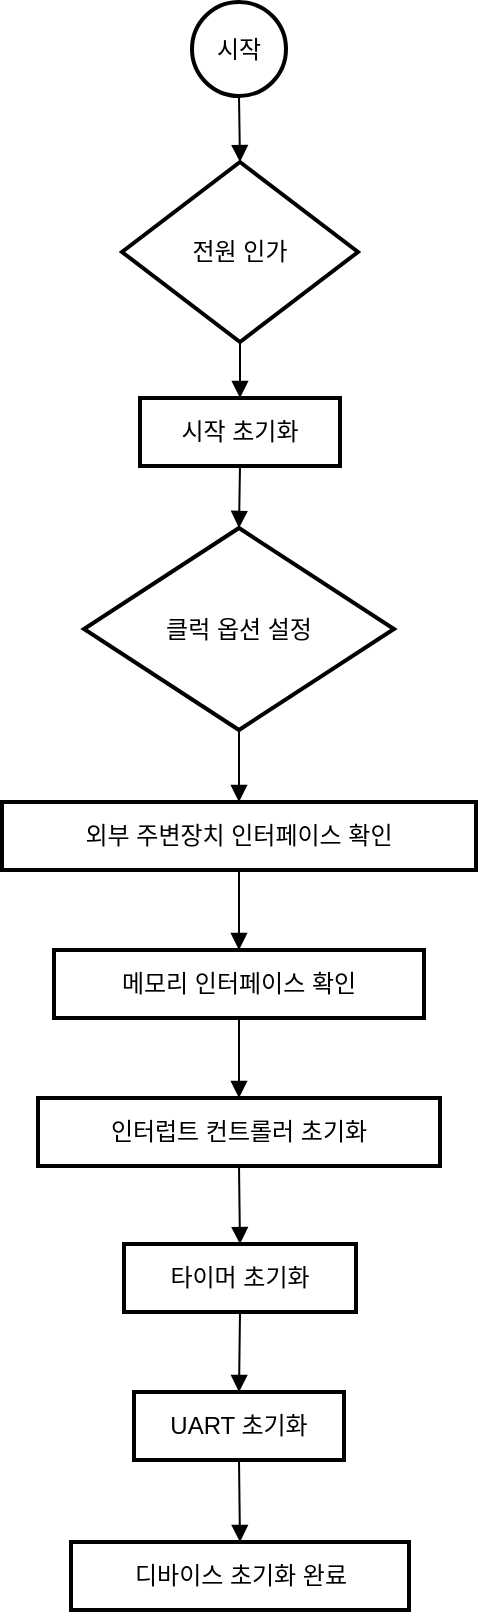 <mxfile version="24.6.4" type="github" pages="2">
  <diagram name="페이지-1" id="Bc_MBV7rvPYX8EA2BMt5">
    <mxGraphModel dx="2213" dy="1954" grid="1" gridSize="10" guides="1" tooltips="1" connect="1" arrows="1" fold="1" page="1" pageScale="1" pageWidth="827" pageHeight="1169" math="0" shadow="0">
      <root>
        <mxCell id="0" />
        <mxCell id="1" parent="0" />
        <mxCell id="2" value="시작" style="ellipse;aspect=fixed;strokeWidth=2;whiteSpace=wrap;" parent="1" vertex="1">
          <mxGeometry x="-545" y="-1120" width="47" height="47" as="geometry" />
        </mxCell>
        <mxCell id="3" value="전원 인가" style="rhombus;strokeWidth=2;whiteSpace=wrap;" parent="1" vertex="1">
          <mxGeometry x="-580" y="-1040" width="118" height="90" as="geometry" />
        </mxCell>
        <mxCell id="4" value="시작 초기화" style="whiteSpace=wrap;strokeWidth=2;" parent="1" vertex="1">
          <mxGeometry x="-571" y="-922" width="100" height="34" as="geometry" />
        </mxCell>
        <mxCell id="5" value="클럭 옵션 설정" style="rhombus;strokeWidth=2;whiteSpace=wrap;" parent="1" vertex="1">
          <mxGeometry x="-599" y="-857" width="155" height="101" as="geometry" />
        </mxCell>
        <mxCell id="6" value="외부 주변장치 인터페이스 확인" style="whiteSpace=wrap;strokeWidth=2;" parent="1" vertex="1">
          <mxGeometry x="-640" y="-720" width="237" height="34" as="geometry" />
        </mxCell>
        <mxCell id="7" value="메모리 인터페이스 확인" style="whiteSpace=wrap;strokeWidth=2;" parent="1" vertex="1">
          <mxGeometry x="-614" y="-646" width="185" height="34" as="geometry" />
        </mxCell>
        <mxCell id="8" value="인터럽트 컨트롤러 초기화" style="whiteSpace=wrap;strokeWidth=2;" parent="1" vertex="1">
          <mxGeometry x="-622" y="-572" width="201" height="34" as="geometry" />
        </mxCell>
        <mxCell id="9" value="타이머 초기화" style="whiteSpace=wrap;strokeWidth=2;" parent="1" vertex="1">
          <mxGeometry x="-579" y="-499" width="116" height="34" as="geometry" />
        </mxCell>
        <mxCell id="10" value="UART 초기화" style="whiteSpace=wrap;strokeWidth=2;" parent="1" vertex="1">
          <mxGeometry x="-574" y="-425" width="105" height="34" as="geometry" />
        </mxCell>
        <mxCell id="15" value="디바이스 초기화 완료" style="whiteSpace=wrap;strokeWidth=2;" parent="1" vertex="1">
          <mxGeometry x="-605.5" y="-350" width="169" height="34" as="geometry" />
        </mxCell>
        <mxCell id="16" value="" style="curved=1;startArrow=none;endArrow=block;exitX=0.5;exitY=1;entryX=0.5;entryY=0;" parent="1" source="2" target="3" edge="1">
          <mxGeometry relative="1" as="geometry">
            <Array as="points" />
          </mxGeometry>
        </mxCell>
        <mxCell id="17" value="" style="curved=1;startArrow=none;endArrow=block;exitX=0.5;exitY=1;entryX=0.5;entryY=-0.01;" parent="1" source="3" target="4" edge="1">
          <mxGeometry relative="1" as="geometry">
            <Array as="points" />
          </mxGeometry>
        </mxCell>
        <mxCell id="18" value="" style="curved=1;startArrow=none;endArrow=block;exitX=0.5;exitY=0.99;entryX=0.5;entryY=0;" parent="1" source="4" target="5" edge="1">
          <mxGeometry relative="1" as="geometry">
            <Array as="points" />
          </mxGeometry>
        </mxCell>
        <mxCell id="19" value="" style="curved=1;startArrow=none;endArrow=block;exitX=0.5;exitY=1;entryX=0.5;entryY=0.01;" parent="1" source="5" target="6" edge="1">
          <mxGeometry relative="1" as="geometry">
            <Array as="points" />
          </mxGeometry>
        </mxCell>
        <mxCell id="20" value="" style="curved=1;startArrow=none;endArrow=block;exitX=0.5;exitY=1.01;entryX=0.5;entryY=0.01;" parent="1" source="6" target="7" edge="1">
          <mxGeometry relative="1" as="geometry">
            <Array as="points" />
          </mxGeometry>
        </mxCell>
        <mxCell id="21" value="" style="curved=1;startArrow=none;endArrow=block;exitX=0.5;exitY=1.01;entryX=0.5;entryY=0.01;" parent="1" source="7" target="8" edge="1">
          <mxGeometry relative="1" as="geometry">
            <Array as="points" />
          </mxGeometry>
        </mxCell>
        <mxCell id="22" value="" style="curved=1;startArrow=none;endArrow=block;exitX=0.5;exitY=1.01;entryX=0.5;entryY=0.01;" parent="1" source="8" target="9" edge="1">
          <mxGeometry relative="1" as="geometry">
            <Array as="points" />
          </mxGeometry>
        </mxCell>
        <mxCell id="23" value="" style="curved=1;startArrow=none;endArrow=block;exitX=0.5;exitY=1.01;entryX=0.5;entryY=0.01;" parent="1" source="9" target="10" edge="1">
          <mxGeometry relative="1" as="geometry">
            <Array as="points" />
          </mxGeometry>
        </mxCell>
        <mxCell id="24" value="" style="curved=1;startArrow=none;endArrow=block;exitX=0.5;exitY=1.01;entryX=0.5;entryY=0;entryDx=0;entryDy=0;" parent="1" source="10" target="15" edge="1">
          <mxGeometry relative="1" as="geometry">
            <Array as="points" />
            <mxPoint x="-521" y="-341" as="targetPoint" />
          </mxGeometry>
        </mxCell>
      </root>
    </mxGraphModel>
  </diagram>
  <diagram id="duEuhVmTifR8uVSq0GCO" name="페이지-2">
    <mxGraphModel dx="895" dy="580" grid="1" gridSize="10" guides="1" tooltips="1" connect="1" arrows="1" fold="1" page="1" pageScale="1" pageWidth="827" pageHeight="1169" math="0" shadow="0">
      <root>
        <mxCell id="0" />
        <mxCell id="1" parent="0" />
        <mxCell id="AGXvdr6b80jKfFNYbc4D-1" value="Start" style="ellipse;whiteSpace=wrap;html=1;aspect=fixed;" vertex="1" parent="1">
          <mxGeometry x="140" y="20" width="80" height="40" as="geometry" />
        </mxCell>
        <mxCell id="AGXvdr6b80jKfFNYbc4D-2" value="Hardware Initialization" style="rounded=0;whiteSpace=wrap;html=1;" vertex="1" parent="1">
          <mxGeometry x="100" y="76" width="160" height="40" as="geometry" />
        </mxCell>
        <mxCell id="AGXvdr6b80jKfFNYbc4D-3" value="System Clock Config" style="rounded=0;whiteSpace=wrap;html=1;" vertex="1" parent="1">
          <mxGeometry x="100" y="136" width="160" height="40" as="geometry" />
        </mxCell>
        <mxCell id="AGXvdr6b80jKfFNYbc4D-4" value="Peripheral Initialization" style="rounded=0;whiteSpace=wrap;html=1;" vertex="1" parent="1">
          <mxGeometry x="100" y="196" width="160" height="40" as="geometry" />
        </mxCell>
        <mxCell id="AGXvdr6b80jKfFNYbc4D-5" value="Interrupt Controller Initialization" style="rounded=0;whiteSpace=wrap;html=1;" vertex="1" parent="1">
          <mxGeometry x="100" y="256" width="160" height="40" as="geometry" />
        </mxCell>
        <mxCell id="AGXvdr6b80jKfFNYbc4D-6" value="Self-Test Library" style="rounded=0;whiteSpace=wrap;html=1;" vertex="1" parent="1">
          <mxGeometry x="100" y="316" width="160" height="40" as="geometry" />
        </mxCell>
        <mxCell id="AGXvdr6b80jKfFNYbc4D-7" value="Core Verification" style="rounded=0;whiteSpace=wrap;html=1;" vertex="1" parent="1">
          <mxGeometry x="100" y="376" width="160" height="40" as="geometry" />
        </mxCell>
        <mxCell id="AGXvdr6b80jKfFNYbc4D-8" value="Flash Verification" style="rounded=0;whiteSpace=wrap;html=1;" vertex="1" parent="1">
          <mxGeometry x="100" y="436" width="160" height="40" as="geometry" />
        </mxCell>
        <mxCell id="AGXvdr6b80jKfFNYbc4D-9" value="Ram Verification" style="rounded=0;whiteSpace=wrap;html=1;" vertex="1" parent="1">
          <mxGeometry x="100" y="496" width="160" height="40" as="geometry" />
        </mxCell>
        <mxCell id="AGXvdr6b80jKfFNYbc4D-10" value="DB Data Validation" style="rounded=0;whiteSpace=wrap;html=1;" vertex="1" parent="1">
          <mxGeometry x="100" y="556" width="160" height="40" as="geometry" />
        </mxCell>
        <mxCell id="AGXvdr6b80jKfFNYbc4D-11" value="&lt;div&gt;&lt;br&gt;&lt;/div&gt;Check Initialization Errors" style="rhombus;whiteSpace=wrap;html=1;" vertex="1" parent="1">
          <mxGeometry x="115" y="616" width="130" height="90" as="geometry" />
        </mxCell>
        <mxCell id="AGXvdr6b80jKfFNYbc4D-12" value="Enter Safe state with&lt;div&gt;Error Handling&lt;/div&gt;" style="rounded=0;whiteSpace=wrap;html=1;fillColor=#ffcccc;" vertex="1" parent="1">
          <mxGeometry x="304" y="641" width="160" height="40" as="geometry" />
        </mxCell>
        <mxCell id="AGXvdr6b80jKfFNYbc4D-14" value="System Health Signal Transmission" style="rounded=0;whiteSpace=wrap;html=1;" vertex="1" parent="1">
          <mxGeometry x="100" y="846" width="160" height="40" as="geometry" />
        </mxCell>
        <mxCell id="AGXvdr6b80jKfFNYbc4D-15" value="Check Active Signal" style="rhombus;whiteSpace=wrap;html=1;" vertex="1" parent="1">
          <mxGeometry x="112.5" y="918" width="135" height="80" as="geometry" />
        </mxCell>
        <mxCell id="AGXvdr6b80jKfFNYbc4D-16" value="Enter Active State" style="rounded=0;whiteSpace=wrap;html=1;fillColor=#ccffcc;" vertex="1" parent="1">
          <mxGeometry x="304" y="938" width="160" height="40" as="geometry" />
        </mxCell>
        <mxCell id="AGXvdr6b80jKfFNYbc4D-17" value="Enter Standby State" style="rounded=0;whiteSpace=wrap;html=1;fillColor=#ccccff;" vertex="1" parent="1">
          <mxGeometry x="180" y="1076" width="160" height="40" as="geometry" />
        </mxCell>
        <mxCell id="AGXvdr6b80jKfFNYbc4D-18" edge="1" parent="1" source="AGXvdr6b80jKfFNYbc4D-1" target="AGXvdr6b80jKfFNYbc4D-2">
          <mxGeometry relative="1" as="geometry" />
        </mxCell>
        <mxCell id="AGXvdr6b80jKfFNYbc4D-19" edge="1" parent="1" source="AGXvdr6b80jKfFNYbc4D-2" target="AGXvdr6b80jKfFNYbc4D-3">
          <mxGeometry relative="1" as="geometry" />
        </mxCell>
        <mxCell id="AGXvdr6b80jKfFNYbc4D-20" edge="1" parent="1" source="AGXvdr6b80jKfFNYbc4D-3" target="AGXvdr6b80jKfFNYbc4D-4">
          <mxGeometry relative="1" as="geometry" />
        </mxCell>
        <mxCell id="AGXvdr6b80jKfFNYbc4D-21" edge="1" parent="1" source="AGXvdr6b80jKfFNYbc4D-4" target="AGXvdr6b80jKfFNYbc4D-5">
          <mxGeometry relative="1" as="geometry" />
        </mxCell>
        <mxCell id="AGXvdr6b80jKfFNYbc4D-22" edge="1" parent="1" source="AGXvdr6b80jKfFNYbc4D-5" target="AGXvdr6b80jKfFNYbc4D-6">
          <mxGeometry relative="1" as="geometry" />
        </mxCell>
        <mxCell id="AGXvdr6b80jKfFNYbc4D-23" edge="1" parent="1" source="AGXvdr6b80jKfFNYbc4D-6" target="AGXvdr6b80jKfFNYbc4D-7">
          <mxGeometry relative="1" as="geometry" />
        </mxCell>
        <mxCell id="AGXvdr6b80jKfFNYbc4D-24" edge="1" parent="1" source="AGXvdr6b80jKfFNYbc4D-7" target="AGXvdr6b80jKfFNYbc4D-8">
          <mxGeometry relative="1" as="geometry" />
        </mxCell>
        <mxCell id="AGXvdr6b80jKfFNYbc4D-25" edge="1" parent="1" source="AGXvdr6b80jKfFNYbc4D-8" target="AGXvdr6b80jKfFNYbc4D-9">
          <mxGeometry relative="1" as="geometry" />
        </mxCell>
        <mxCell id="AGXvdr6b80jKfFNYbc4D-26" edge="1" parent="1" source="AGXvdr6b80jKfFNYbc4D-9" target="AGXvdr6b80jKfFNYbc4D-10">
          <mxGeometry relative="1" as="geometry" />
        </mxCell>
        <mxCell id="AGXvdr6b80jKfFNYbc4D-27" edge="1" parent="1" source="AGXvdr6b80jKfFNYbc4D-10" target="AGXvdr6b80jKfFNYbc4D-11">
          <mxGeometry relative="1" as="geometry" />
        </mxCell>
        <mxCell id="AGXvdr6b80jKfFNYbc4D-28" style="exitX=0.5;exitY=1;exitDx=0;exitDy=0;" edge="1" parent="1" source="AGXvdr6b80jKfFNYbc4D-35" target="AGXvdr6b80jKfFNYbc4D-14">
          <mxGeometry relative="1" as="geometry">
            <mxPoint x="175" y="845" as="sourcePoint" />
          </mxGeometry>
        </mxCell>
        <mxCell id="AGXvdr6b80jKfFNYbc4D-29" edge="1" parent="1" source="AGXvdr6b80jKfFNYbc4D-14" target="AGXvdr6b80jKfFNYbc4D-15">
          <mxGeometry relative="1" as="geometry" />
        </mxCell>
        <mxCell id="AGXvdr6b80jKfFNYbc4D-30" value="No" style="edgeStyle=orthogonalEdgeStyle;rounded=0;orthogonalLoop=1;jettySize=auto;html=1;entryX=0.5;entryY=0;entryDx=0;entryDy=0;" edge="1" parent="1" source="AGXvdr6b80jKfFNYbc4D-11" target="AGXvdr6b80jKfFNYbc4D-35">
          <mxGeometry relative="1" as="geometry">
            <mxPoint x="180" y="741" as="targetPoint" />
          </mxGeometry>
        </mxCell>
        <mxCell id="AGXvdr6b80jKfFNYbc4D-31" value="Yes" style="edgeStyle=orthogonalEdgeStyle;rounded=0;orthogonalLoop=1;jettySize=auto;html=1;exitX=1;exitY=0.5;exitDx=0;exitDy=0;entryX=0;entryY=0.5;entryDx=0;entryDy=0;" edge="1" parent="1" source="AGXvdr6b80jKfFNYbc4D-11" target="AGXvdr6b80jKfFNYbc4D-12">
          <mxGeometry relative="1" as="geometry">
            <mxPoint x="200" y="666" as="sourcePoint" />
            <mxPoint x="360" y="646" as="targetPoint" />
          </mxGeometry>
        </mxCell>
        <mxCell id="AGXvdr6b80jKfFNYbc4D-32" value="High" style="edgeStyle=orthogonalEdgeStyle;rounded=0;orthogonalLoop=1;jettySize=auto;html=1;" edge="1" parent="1" source="AGXvdr6b80jKfFNYbc4D-15" target="AGXvdr6b80jKfFNYbc4D-16">
          <mxGeometry relative="1" as="geometry" />
        </mxCell>
        <mxCell id="AGXvdr6b80jKfFNYbc4D-33" value="Low" style="edgeStyle=orthogonalEdgeStyle;rounded=0;orthogonalLoop=1;jettySize=auto;html=1;" edge="1" parent="1" source="AGXvdr6b80jKfFNYbc4D-15" target="AGXvdr6b80jKfFNYbc4D-17">
          <mxGeometry relative="1" as="geometry" />
        </mxCell>
        <mxCell id="AGXvdr6b80jKfFNYbc4D-35" value="&lt;div&gt;&lt;br&gt;&lt;/div&gt;Check Module Health&lt;div&gt;Signal&lt;/div&gt;" style="rhombus;whiteSpace=wrap;html=1;" vertex="1" parent="1">
          <mxGeometry x="107.5" y="740" width="145" height="74" as="geometry" />
        </mxCell>
        <mxCell id="AGXvdr6b80jKfFNYbc4D-37" value="" style="endArrow=classic;html=1;rounded=0;exitX=1;exitY=1;exitDx=0;exitDy=0;entryX=1;entryY=0;entryDx=0;entryDy=0;" edge="1" parent="1" source="AGXvdr6b80jKfFNYbc4D-35" target="AGXvdr6b80jKfFNYbc4D-35">
          <mxGeometry relative="1" as="geometry">
            <mxPoint x="330" y="780" as="sourcePoint" />
            <mxPoint x="400" y="820" as="targetPoint" />
            <Array as="points">
              <mxPoint x="270" y="796" />
              <mxPoint x="270" y="759" />
            </Array>
          </mxGeometry>
        </mxCell>
        <mxCell id="4KVKQg5MsNUxnPHz3nY--6" value="wait for health signal" style="edgeLabel;html=1;align=center;verticalAlign=middle;resizable=0;points=[];" vertex="1" connectable="0" parent="AGXvdr6b80jKfFNYbc4D-37">
          <mxGeometry x="-0.007" y="1" relative="1" as="geometry">
            <mxPoint x="41" y="-1" as="offset" />
          </mxGeometry>
        </mxCell>
      </root>
    </mxGraphModel>
  </diagram>
</mxfile>
